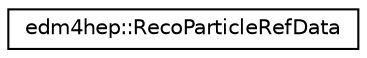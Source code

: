 digraph "Graphical Class Hierarchy"
{
 // LATEX_PDF_SIZE
  edge [fontname="Helvetica",fontsize="10",labelfontname="Helvetica",labelfontsize="10"];
  node [fontname="Helvetica",fontsize="10",shape=record];
  rankdir="LR";
  Node0 [label="edm4hep::RecoParticleRefData",height=0.2,width=0.4,color="black", fillcolor="white", style="filled",URL="$classedm4hep_1_1_reco_particle_ref_data.html",tooltip="Used to get a subset of reconstructed particles from a collection (or many collections)"];
}
